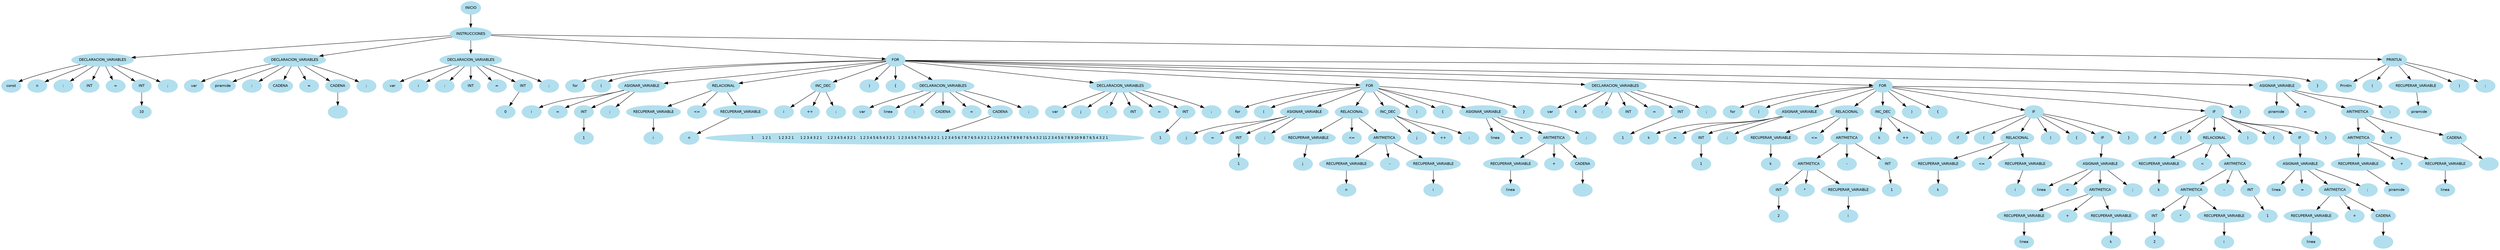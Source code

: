 digraph arbolAST{
node [shape=oval, style=filled, color=lightblue2, fontname=Helvetica, fontsize=10];
edge [fontname=Helvetica, fontsize=10];
n0[label="INICIO"];
n1[label="INSTRUCCIONES"];
n0 -> n1;
n2[label="DECLARACION_VARIABLES"];
n1 -> n2;
n3[label="const"];
n2 -> n3;
n4[label="n"];
n2 -> n4;
n5[label=":"];
n2 -> n5;
n6[label="INT"];
n2 -> n6;
n7[label="="];
n2 -> n7;
n8[label="INT"];
n2 -> n8;
n9[label="10"];
n8 -> n9;
n10[label=";"];
n2 -> n10;
n11[label="DECLARACION_VARIABLES"];
n1 -> n11;
n12[label="var"];
n11 -> n12;
n13[label="piramide"];
n11 -> n13;
n14[label=":"];
n11 -> n14;
n15[label="CADENA"];
n11 -> n15;
n16[label="="];
n11 -> n16;
n17[label="CADENA"];
n11 -> n17;
n18[label=""];
n17 -> n18;
n19[label=";"];
n11 -> n19;
n20[label="DECLARACION_VARIABLES"];
n1 -> n20;
n21[label="var"];
n20 -> n21;
n22[label="i"];
n20 -> n22;
n23[label=":"];
n20 -> n23;
n24[label="INT"];
n20 -> n24;
n25[label="="];
n20 -> n25;
n26[label="INT"];
n20 -> n26;
n27[label="0"];
n26 -> n27;
n28[label=";"];
n20 -> n28;
n29[label="FOR"];
n1 -> n29;
n30[label="for"];
n29 -> n30;
n31[label="("];
n29 -> n31;
n32[label="ASIGNAR_VARIABLE"];
n29 -> n32;
n33[label="i"];
n32 -> n33;
n34[label="="];
n32 -> n34;
n35[label="INT"];
n32 -> n35;
n36[label="1"];
n35 -> n36;
n37[label=";"];
n32 -> n37;
n38[label="RELACIONAL"];
n29 -> n38;
n39[label="RECUPERAR_VARIABLE"];
n38 -> n39;
n40[label="i"];
n39 -> n40;
n41[label="<="];
n38 -> n41;
n42[label="RECUPERAR_VARIABLE"];
n38 -> n42;
n43[label="n"];
n42 -> n43;
n44[label="INC_DEC"];
n29 -> n44;
n45[label="i"];
n44 -> n45;
n46[label="++"];
n44 -> n46;
n47[label=";"];
n44 -> n47;
n48[label=")"];
n29 -> n48;
n49[label="{"];
n29 -> n49;
n50[label="DECLARACION_VARIABLES"];
n29 -> n50;
n51[label="var"];
n50 -> n51;
n52[label="linea"];
n50 -> n52;
n53[label=":"];
n50 -> n53;
n54[label="CADENA"];
n50 -> n54;
n55[label="="];
n50 -> n55;
n56[label="CADENA"];
n50 -> n56;
n57[label="         1        1 2 1       1 2 3 2 1      1 2 3 4 3 2 1     1 2 3 4 5 4 3 2 1    1 2 3 4 5 6 5 4 3 2 1   1 2 3 4 5 6 7 6 5 4 3 2 1  1 2 3 4 5 6 7 8 7 6 5 4 3 2 1 1 2 3 4 5 6 7 8 9 8 7 6 5 4 3 2 11 2 3 4 5 6 7 8 9 10 9 8 7 6 5 4 3 2 1"];
n56 -> n57;
n58[label=";"];
n50 -> n58;
n59[label="DECLARACION_VARIABLES"];
n29 -> n59;
n60[label="var"];
n59 -> n60;
n61[label="j"];
n59 -> n61;
n62[label=":"];
n59 -> n62;
n63[label="INT"];
n59 -> n63;
n64[label="="];
n59 -> n64;
n65[label="INT"];
n59 -> n65;
n66[label="1"];
n65 -> n66;
n67[label=";"];
n59 -> n67;
n68[label="FOR"];
n29 -> n68;
n69[label="for"];
n68 -> n69;
n70[label="("];
n68 -> n70;
n71[label="ASIGNAR_VARIABLE"];
n68 -> n71;
n72[label="j"];
n71 -> n72;
n73[label="="];
n71 -> n73;
n74[label="INT"];
n71 -> n74;
n75[label="1"];
n74 -> n75;
n76[label=";"];
n71 -> n76;
n77[label="RELACIONAL"];
n68 -> n77;
n78[label="RECUPERAR_VARIABLE"];
n77 -> n78;
n79[label="j"];
n78 -> n79;
n80[label="<="];
n77 -> n80;
n81[label="ARITMETICA"];
n77 -> n81;
n82[label="RECUPERAR_VARIABLE"];
n81 -> n82;
n83[label="n"];
n82 -> n83;
n84[label="-"];
n81 -> n84;
n85[label="RECUPERAR_VARIABLE"];
n81 -> n85;
n86[label="i"];
n85 -> n86;
n87[label="INC_DEC"];
n68 -> n87;
n88[label="j"];
n87 -> n88;
n89[label="++"];
n87 -> n89;
n90[label=";"];
n87 -> n90;
n91[label=")"];
n68 -> n91;
n92[label="{"];
n68 -> n92;
n93[label="ASIGNAR_VARIABLE"];
n68 -> n93;
n94[label="linea"];
n93 -> n94;
n95[label="="];
n93 -> n95;
n96[label="ARITMETICA"];
n93 -> n96;
n97[label="RECUPERAR_VARIABLE"];
n96 -> n97;
n98[label="linea"];
n97 -> n98;
n99[label="+"];
n96 -> n99;
n100[label="CADENA"];
n96 -> n100;
n101[label=" "];
n100 -> n101;
n102[label=";"];
n93 -> n102;
n103[label="}"];
n68 -> n103;
n104[label="DECLARACION_VARIABLES"];
n29 -> n104;
n105[label="var"];
n104 -> n105;
n106[label="k"];
n104 -> n106;
n107[label=":"];
n104 -> n107;
n108[label="INT"];
n104 -> n108;
n109[label="="];
n104 -> n109;
n110[label="INT"];
n104 -> n110;
n111[label="1"];
n110 -> n111;
n112[label=";"];
n104 -> n112;
n113[label="FOR"];
n29 -> n113;
n114[label="for"];
n113 -> n114;
n115[label="("];
n113 -> n115;
n116[label="ASIGNAR_VARIABLE"];
n113 -> n116;
n117[label="k"];
n116 -> n117;
n118[label="="];
n116 -> n118;
n119[label="INT"];
n116 -> n119;
n120[label="1"];
n119 -> n120;
n121[label=";"];
n116 -> n121;
n122[label="RELACIONAL"];
n113 -> n122;
n123[label="RECUPERAR_VARIABLE"];
n122 -> n123;
n124[label="k"];
n123 -> n124;
n125[label="<="];
n122 -> n125;
n126[label="ARITMETICA"];
n122 -> n126;
n127[label="ARITMETICA"];
n126 -> n127;
n128[label="INT"];
n127 -> n128;
n129[label="2"];
n128 -> n129;
n130[label="*"];
n127 -> n130;
n131[label="RECUPERAR_VARIABLE"];
n127 -> n131;
n132[label="i"];
n131 -> n132;
n133[label="-"];
n126 -> n133;
n134[label="INT"];
n126 -> n134;
n135[label="1"];
n134 -> n135;
n136[label="INC_DEC"];
n113 -> n136;
n137[label="k"];
n136 -> n137;
n138[label="++"];
n136 -> n138;
n139[label=";"];
n136 -> n139;
n140[label=")"];
n113 -> n140;
n141[label="{"];
n113 -> n141;
n142[label="IF"];
n113 -> n142;
n143[label="if"];
n142 -> n143;
n144[label="("];
n142 -> n144;
n145[label="RELACIONAL"];
n142 -> n145;
n146[label="RECUPERAR_VARIABLE"];
n145 -> n146;
n147[label="k"];
n146 -> n147;
n148[label="<="];
n145 -> n148;
n149[label="RECUPERAR_VARIABLE"];
n145 -> n149;
n150[label="i"];
n149 -> n150;
n151[label=")"];
n142 -> n151;
n152[label="{"];
n142 -> n152;
n153[label="IF"];
n142 -> n153;
n154[label="ASIGNAR_VARIABLE"];
n153 -> n154;
n155[label="linea"];
n154 -> n155;
n156[label="="];
n154 -> n156;
n157[label="ARITMETICA"];
n154 -> n157;
n158[label="RECUPERAR_VARIABLE"];
n157 -> n158;
n159[label="linea"];
n158 -> n159;
n160[label="+"];
n157 -> n160;
n161[label="RECUPERAR_VARIABLE"];
n157 -> n161;
n162[label="k"];
n161 -> n162;
n163[label=";"];
n154 -> n163;
n164[label="}"];
n142 -> n164;
n165[label="IF"];
n113 -> n165;
n166[label="if"];
n165 -> n166;
n167[label="("];
n165 -> n167;
n168[label="RELACIONAL"];
n165 -> n168;
n169[label="RECUPERAR_VARIABLE"];
n168 -> n169;
n170[label="k"];
n169 -> n170;
n171[label="<"];
n168 -> n171;
n172[label="ARITMETICA"];
n168 -> n172;
n173[label="ARITMETICA"];
n172 -> n173;
n174[label="INT"];
n173 -> n174;
n175[label="2"];
n174 -> n175;
n176[label="*"];
n173 -> n176;
n177[label="RECUPERAR_VARIABLE"];
n173 -> n177;
n178[label="i"];
n177 -> n178;
n179[label="-"];
n172 -> n179;
n180[label="INT"];
n172 -> n180;
n181[label="1"];
n180 -> n181;
n182[label=")"];
n165 -> n182;
n183[label="{"];
n165 -> n183;
n184[label="IF"];
n165 -> n184;
n185[label="ASIGNAR_VARIABLE"];
n184 -> n185;
n186[label="linea"];
n185 -> n186;
n187[label="="];
n185 -> n187;
n188[label="ARITMETICA"];
n185 -> n188;
n189[label="RECUPERAR_VARIABLE"];
n188 -> n189;
n190[label="linea"];
n189 -> n190;
n191[label="+"];
n188 -> n191;
n192[label="CADENA"];
n188 -> n192;
n193[label=" "];
n192 -> n193;
n194[label=";"];
n185 -> n194;
n195[label="}"];
n165 -> n195;
n196[label="}"];
n113 -> n196;
n197[label="ASIGNAR_VARIABLE"];
n29 -> n197;
n198[label="piramide"];
n197 -> n198;
n199[label="="];
n197 -> n199;
n200[label="ARITMETICA"];
n197 -> n200;
n201[label="ARITMETICA"];
n200 -> n201;
n202[label="RECUPERAR_VARIABLE"];
n201 -> n202;
n203[label="piramide"];
n202 -> n203;
n204[label="+"];
n201 -> n204;
n205[label="RECUPERAR_VARIABLE"];
n201 -> n205;
n206[label="linea"];
n205 -> n206;
n207[label="+"];
n200 -> n207;
n208[label="CADENA"];
n200 -> n208;
n209[label="\n"];
n208 -> n209;
n210[label=";"];
n197 -> n210;
n211[label="}"];
n29 -> n211;
n212[label="PRINTLN"];
n1 -> n212;
n213[label="Println"];
n212 -> n213;
n214[label="("];
n212 -> n214;
n215[label="RECUPERAR_VARIABLE"];
n212 -> n215;
n216[label="piramide"];
n215 -> n216;
n217[label=")"];
n212 -> n217;
n218[label=";"];
n212 -> n218;
}